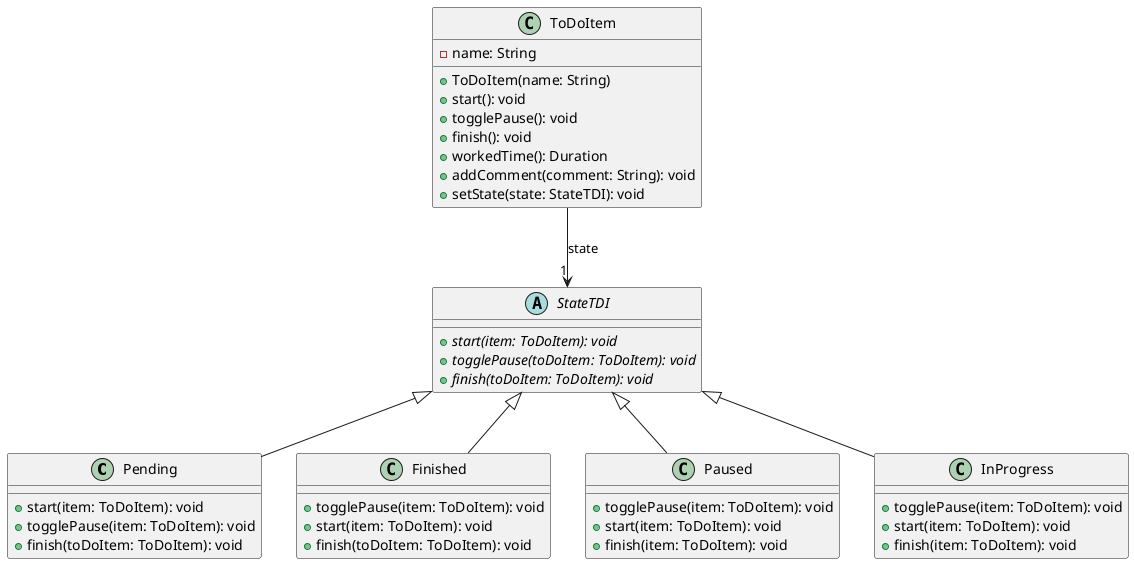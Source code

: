 @startuml
class Pending [[java:ar.edu.unlp.info.oo1.ej4_ToDoItem.Pending]] {
	+start(item: ToDoItem): void
	+togglePause(item: ToDoItem): void
	+finish(toDoItem: ToDoItem): void
}
abstract class StateTDI {
}
StateTDI <|-- Pending
class Finished [[java:ar.edu.unlp.info.oo1.ej4_ToDoItem.Finished]] {
	+togglePause(item: ToDoItem): void
	+start(item: ToDoItem): void
	+finish(toDoItem: ToDoItem): void
}
abstract class StateTDI {
}
StateTDI <|-- Finished
class ToDoItem [[java:ar.edu.unlp.info.oo1.ej4_ToDoItem.ToDoItem]] {
	-name: String
	+ToDoItem(name: String)
	+start(): void
	+togglePause(): void
	+finish(): void
	+workedTime(): Duration
	+addComment(comment: String): void
	+setState(state: StateTDI): void
}
abstract class StateTDI {
}
ToDoItem --> "1" StateTDI : state
abstract class StateTDI [[java:ar.edu.unlp.info.oo1.ej4_ToDoItem.StateTDI]] {
	+{abstract} start(item: ToDoItem): void
	+{abstract} togglePause(toDoItem: ToDoItem): void
	+{abstract} finish(toDoItem: ToDoItem): void
}
class Paused [[java:ar.edu.unlp.info.oo1.ej4_ToDoItem.Paused]] {
	+togglePause(item: ToDoItem): void
	+start(item: ToDoItem): void
	+finish(item: ToDoItem): void
}
abstract class StateTDI {
}
StateTDI <|-- Paused
class InProgress [[java:ar.edu.unlp.info.oo1.ej4_ToDoItem.InProgress]] {
	+togglePause(item: ToDoItem): void
	+start(item: ToDoItem): void
	+finish(item: ToDoItem): void
}
abstract class StateTDI {
}
StateTDI <|-- InProgress
@enduml